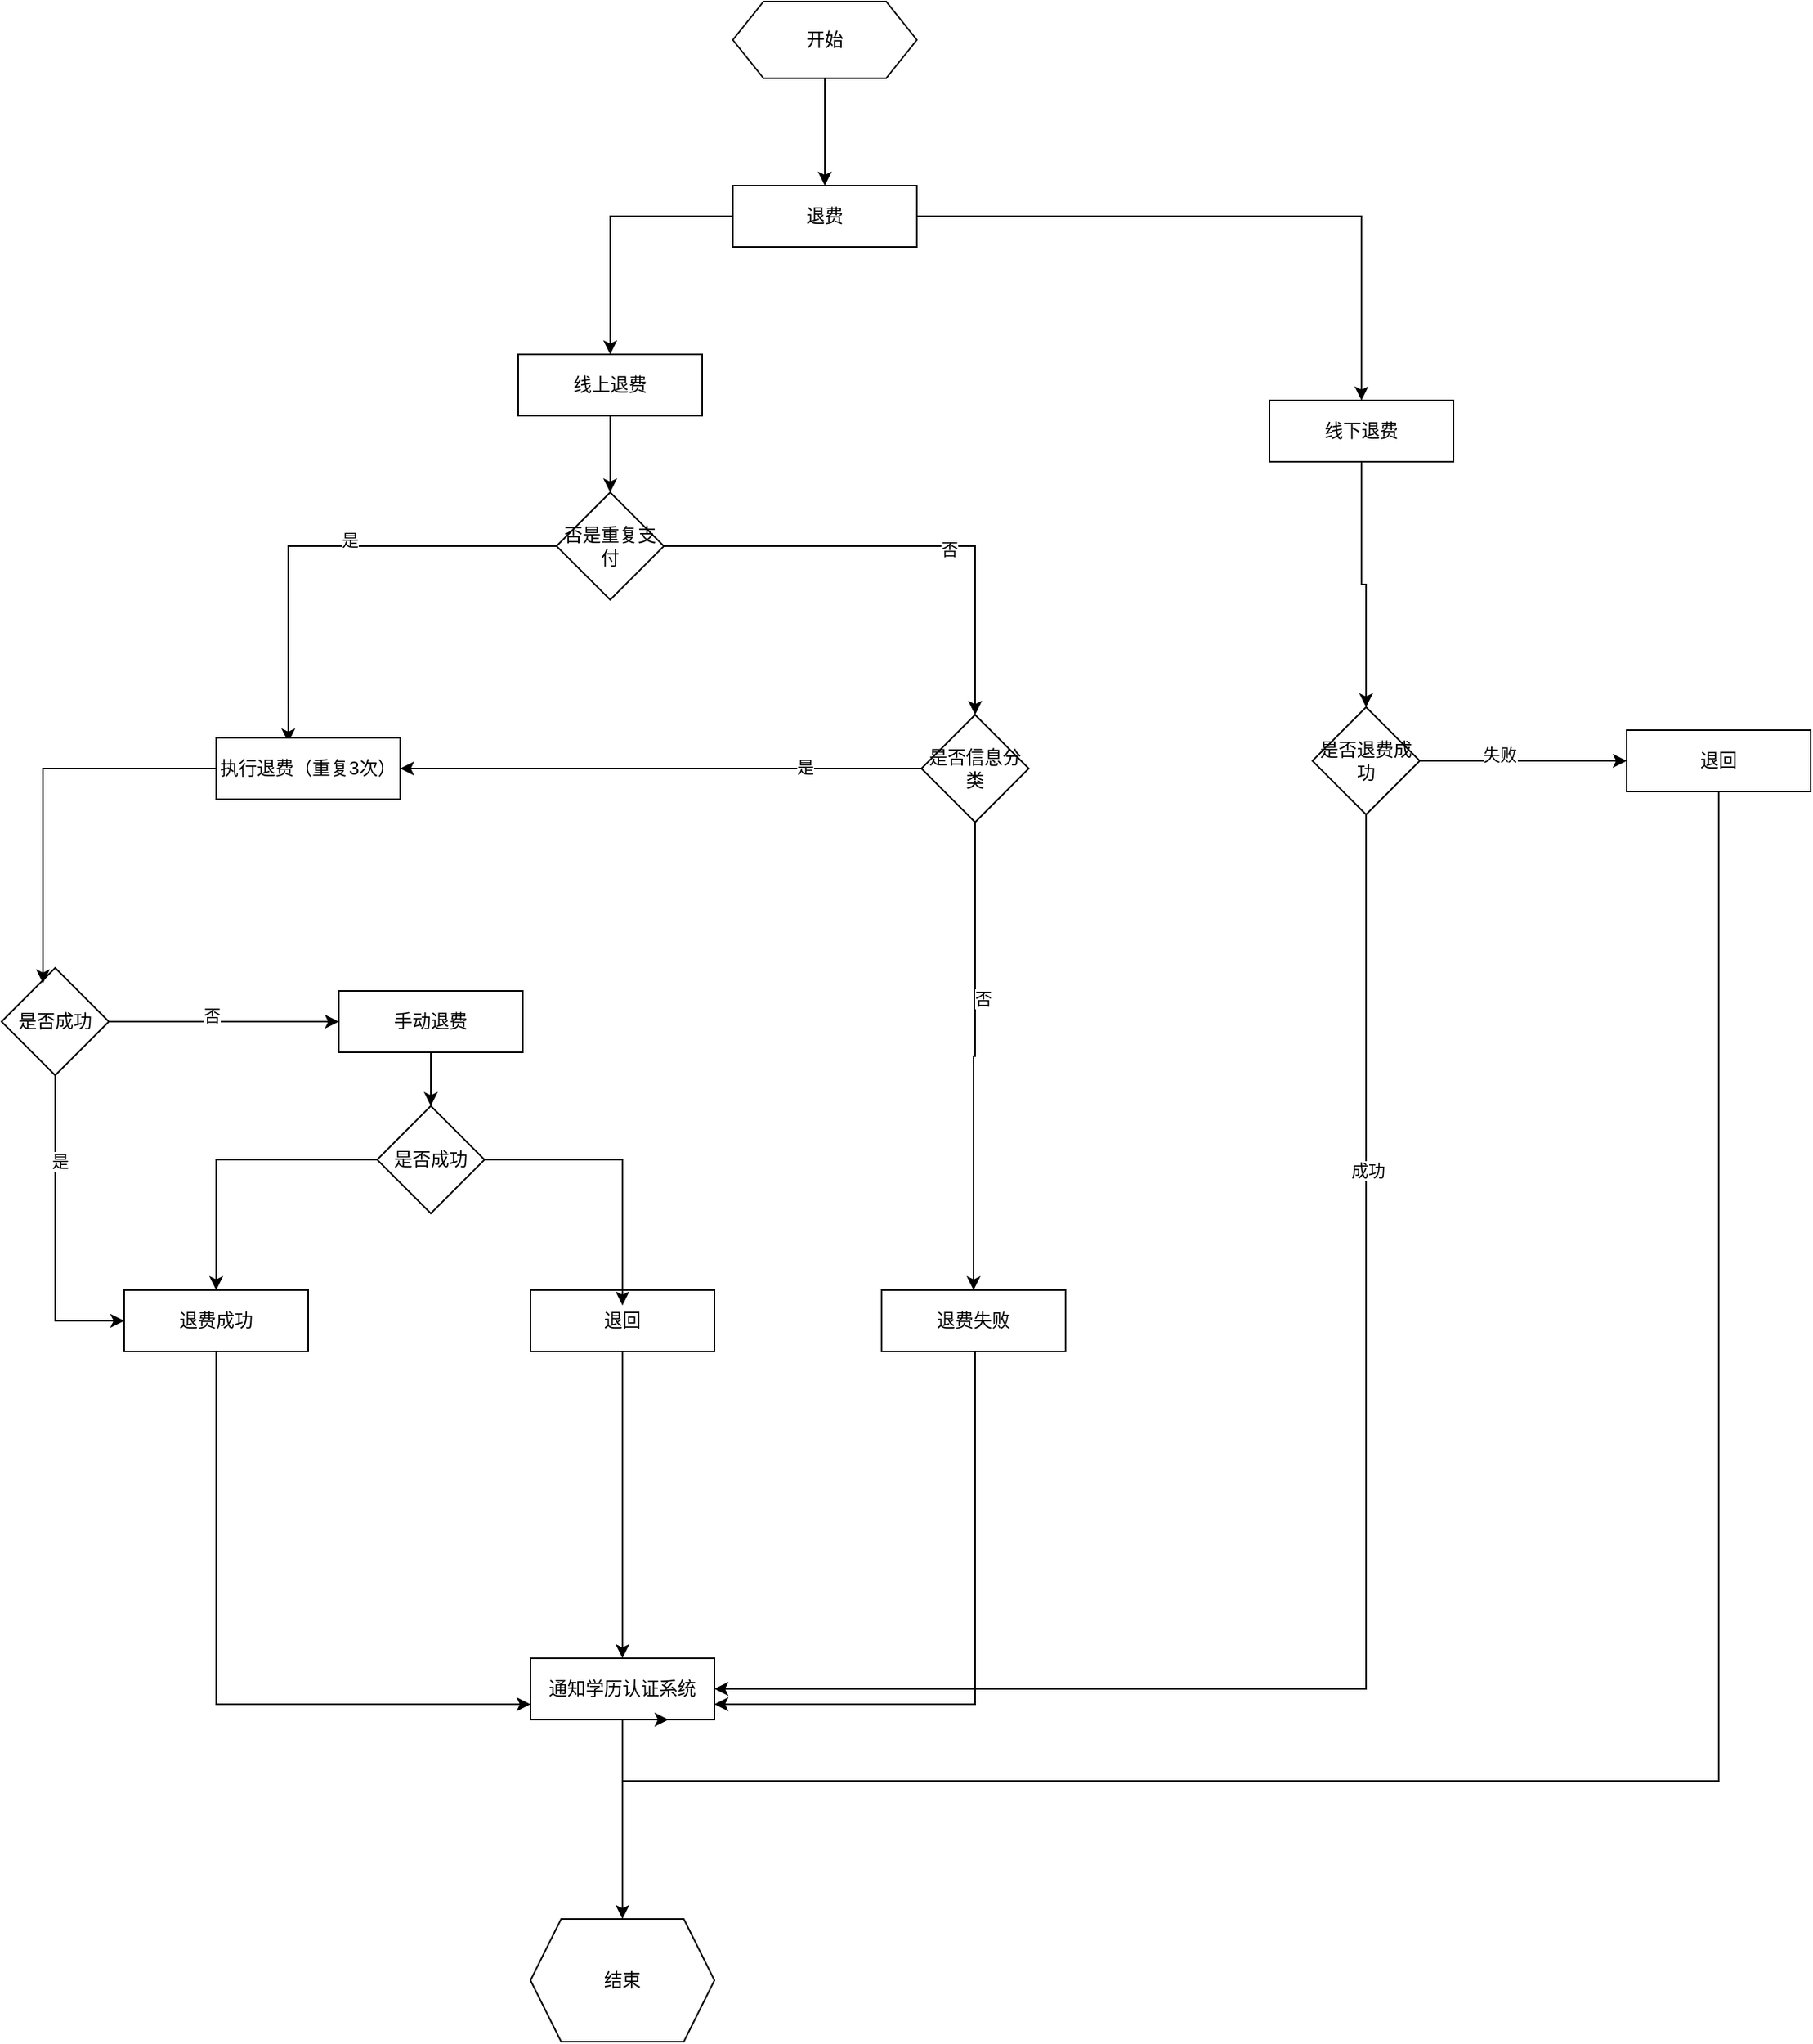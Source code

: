 <mxfile version="24.2.3" type="github">
  <diagram name="第 1 页" id="kgs5A8uM3iJwmW8YWe8u">
    <mxGraphModel dx="2261" dy="746" grid="1" gridSize="10" guides="1" tooltips="1" connect="1" arrows="1" fold="1" page="1" pageScale="1" pageWidth="827" pageHeight="1169" math="0" shadow="0">
      <root>
        <mxCell id="0" />
        <mxCell id="1" parent="0" />
        <mxCell id="ObiqUTKcGc6syNEk9Sbg-12" style="edgeStyle=orthogonalEdgeStyle;rounded=0;orthogonalLoop=1;jettySize=auto;html=1;" edge="1" parent="1" source="ObiqUTKcGc6syNEk9Sbg-1" target="ObiqUTKcGc6syNEk9Sbg-2">
          <mxGeometry relative="1" as="geometry" />
        </mxCell>
        <mxCell id="ObiqUTKcGc6syNEk9Sbg-39" style="edgeStyle=orthogonalEdgeStyle;rounded=0;orthogonalLoop=1;jettySize=auto;html=1;" edge="1" parent="1" source="ObiqUTKcGc6syNEk9Sbg-1" target="ObiqUTKcGc6syNEk9Sbg-3">
          <mxGeometry relative="1" as="geometry" />
        </mxCell>
        <mxCell id="ObiqUTKcGc6syNEk9Sbg-1" value="退费" style="rounded=0;whiteSpace=wrap;html=1;" vertex="1" parent="1">
          <mxGeometry x="316.99" y="130" width="120" height="40" as="geometry" />
        </mxCell>
        <mxCell id="ObiqUTKcGc6syNEk9Sbg-13" style="edgeStyle=orthogonalEdgeStyle;rounded=0;orthogonalLoop=1;jettySize=auto;html=1;entryX=0.5;entryY=0;entryDx=0;entryDy=0;" edge="1" parent="1" source="ObiqUTKcGc6syNEk9Sbg-2" target="ObiqUTKcGc6syNEk9Sbg-4">
          <mxGeometry relative="1" as="geometry" />
        </mxCell>
        <mxCell id="ObiqUTKcGc6syNEk9Sbg-2" value="线上退费" style="rounded=0;whiteSpace=wrap;html=1;" vertex="1" parent="1">
          <mxGeometry x="176.99" y="240" width="120" height="40" as="geometry" />
        </mxCell>
        <mxCell id="ObiqUTKcGc6syNEk9Sbg-41" style="edgeStyle=orthogonalEdgeStyle;rounded=0;orthogonalLoop=1;jettySize=auto;html=1;entryX=0.5;entryY=0;entryDx=0;entryDy=0;" edge="1" parent="1" source="ObiqUTKcGc6syNEk9Sbg-3" target="ObiqUTKcGc6syNEk9Sbg-40">
          <mxGeometry relative="1" as="geometry" />
        </mxCell>
        <mxCell id="ObiqUTKcGc6syNEk9Sbg-3" value="线下退费" style="rounded=0;whiteSpace=wrap;html=1;" vertex="1" parent="1">
          <mxGeometry x="666.99" y="270" width="120" height="40" as="geometry" />
        </mxCell>
        <mxCell id="ObiqUTKcGc6syNEk9Sbg-14" style="edgeStyle=orthogonalEdgeStyle;rounded=0;orthogonalLoop=1;jettySize=auto;html=1;entryX=0.392;entryY=0.075;entryDx=0;entryDy=0;entryPerimeter=0;" edge="1" parent="1" source="ObiqUTKcGc6syNEk9Sbg-4" target="ObiqUTKcGc6syNEk9Sbg-5">
          <mxGeometry relative="1" as="geometry">
            <mxPoint x="130" y="350" as="targetPoint" />
          </mxGeometry>
        </mxCell>
        <mxCell id="ObiqUTKcGc6syNEk9Sbg-28" value="是" style="edgeLabel;html=1;align=center;verticalAlign=middle;resizable=0;points=[];" vertex="1" connectable="0" parent="ObiqUTKcGc6syNEk9Sbg-14">
          <mxGeometry x="-0.11" y="-4" relative="1" as="geometry">
            <mxPoint as="offset" />
          </mxGeometry>
        </mxCell>
        <mxCell id="ObiqUTKcGc6syNEk9Sbg-31" style="edgeStyle=orthogonalEdgeStyle;rounded=0;orthogonalLoop=1;jettySize=auto;html=1;entryX=0.5;entryY=0;entryDx=0;entryDy=0;" edge="1" parent="1" source="ObiqUTKcGc6syNEk9Sbg-4" target="ObiqUTKcGc6syNEk9Sbg-30">
          <mxGeometry relative="1" as="geometry" />
        </mxCell>
        <mxCell id="ObiqUTKcGc6syNEk9Sbg-52" value="否" style="edgeLabel;html=1;align=center;verticalAlign=middle;resizable=0;points=[];" vertex="1" connectable="0" parent="ObiqUTKcGc6syNEk9Sbg-31">
          <mxGeometry x="0.189" y="-2" relative="1" as="geometry">
            <mxPoint as="offset" />
          </mxGeometry>
        </mxCell>
        <mxCell id="ObiqUTKcGc6syNEk9Sbg-4" value="否是重复支付" style="rhombus;whiteSpace=wrap;html=1;" vertex="1" parent="1">
          <mxGeometry x="201.99" y="330" width="70" height="70" as="geometry" />
        </mxCell>
        <mxCell id="ObiqUTKcGc6syNEk9Sbg-5" value="执行退费（重复3次）" style="rounded=0;whiteSpace=wrap;html=1;" vertex="1" parent="1">
          <mxGeometry x="-20" y="490" width="120" height="40" as="geometry" />
        </mxCell>
        <mxCell id="ObiqUTKcGc6syNEk9Sbg-16" style="edgeStyle=orthogonalEdgeStyle;rounded=0;orthogonalLoop=1;jettySize=auto;html=1;" edge="1" parent="1" source="ObiqUTKcGc6syNEk9Sbg-6" target="ObiqUTKcGc6syNEk9Sbg-8">
          <mxGeometry relative="1" as="geometry">
            <Array as="points">
              <mxPoint x="-125" y="870" />
            </Array>
          </mxGeometry>
        </mxCell>
        <mxCell id="ObiqUTKcGc6syNEk9Sbg-20" value="是" style="edgeLabel;html=1;align=center;verticalAlign=middle;resizable=0;points=[];" vertex="1" connectable="0" parent="ObiqUTKcGc6syNEk9Sbg-16">
          <mxGeometry x="-0.457" y="3" relative="1" as="geometry">
            <mxPoint as="offset" />
          </mxGeometry>
        </mxCell>
        <mxCell id="ObiqUTKcGc6syNEk9Sbg-19" style="edgeStyle=orthogonalEdgeStyle;rounded=0;orthogonalLoop=1;jettySize=auto;html=1;" edge="1" parent="1" source="ObiqUTKcGc6syNEk9Sbg-6" target="ObiqUTKcGc6syNEk9Sbg-18">
          <mxGeometry relative="1" as="geometry" />
        </mxCell>
        <mxCell id="ObiqUTKcGc6syNEk9Sbg-21" value="否" style="edgeLabel;html=1;align=center;verticalAlign=middle;resizable=0;points=[];" vertex="1" connectable="0" parent="ObiqUTKcGc6syNEk9Sbg-19">
          <mxGeometry x="-0.114" y="4" relative="1" as="geometry">
            <mxPoint as="offset" />
          </mxGeometry>
        </mxCell>
        <mxCell id="ObiqUTKcGc6syNEk9Sbg-6" value="是否成功" style="rhombus;whiteSpace=wrap;html=1;" vertex="1" parent="1">
          <mxGeometry x="-160" y="640" width="70" height="70" as="geometry" />
        </mxCell>
        <mxCell id="ObiqUTKcGc6syNEk9Sbg-17" style="edgeStyle=orthogonalEdgeStyle;rounded=0;orthogonalLoop=1;jettySize=auto;html=1;" edge="1" parent="1" source="ObiqUTKcGc6syNEk9Sbg-8" target="ObiqUTKcGc6syNEk9Sbg-11">
          <mxGeometry relative="1" as="geometry">
            <Array as="points">
              <mxPoint x="-20" y="1120" />
            </Array>
          </mxGeometry>
        </mxCell>
        <mxCell id="ObiqUTKcGc6syNEk9Sbg-8" value="退费成功" style="rounded=0;whiteSpace=wrap;html=1;" vertex="1" parent="1">
          <mxGeometry x="-80" y="850" width="120" height="40" as="geometry" />
        </mxCell>
        <mxCell id="ObiqUTKcGc6syNEk9Sbg-49" style="edgeStyle=orthogonalEdgeStyle;rounded=0;orthogonalLoop=1;jettySize=auto;html=1;" edge="1" parent="1" source="ObiqUTKcGc6syNEk9Sbg-11" target="ObiqUTKcGc6syNEk9Sbg-48">
          <mxGeometry relative="1" as="geometry" />
        </mxCell>
        <mxCell id="ObiqUTKcGc6syNEk9Sbg-11" value="通知学历认证系统" style="rounded=0;whiteSpace=wrap;html=1;" vertex="1" parent="1">
          <mxGeometry x="185" y="1090" width="120" height="40" as="geometry" />
        </mxCell>
        <mxCell id="ObiqUTKcGc6syNEk9Sbg-15" style="edgeStyle=orthogonalEdgeStyle;rounded=0;orthogonalLoop=1;jettySize=auto;html=1;entryX=0.386;entryY=0.143;entryDx=0;entryDy=0;entryPerimeter=0;" edge="1" parent="1" source="ObiqUTKcGc6syNEk9Sbg-5" target="ObiqUTKcGc6syNEk9Sbg-6">
          <mxGeometry relative="1" as="geometry" />
        </mxCell>
        <mxCell id="ObiqUTKcGc6syNEk9Sbg-23" style="edgeStyle=orthogonalEdgeStyle;rounded=0;orthogonalLoop=1;jettySize=auto;html=1;" edge="1" parent="1" source="ObiqUTKcGc6syNEk9Sbg-18" target="ObiqUTKcGc6syNEk9Sbg-22">
          <mxGeometry relative="1" as="geometry" />
        </mxCell>
        <mxCell id="ObiqUTKcGc6syNEk9Sbg-18" value="手动退费" style="rounded=0;whiteSpace=wrap;html=1;" vertex="1" parent="1">
          <mxGeometry x="60" y="655" width="120" height="40" as="geometry" />
        </mxCell>
        <mxCell id="ObiqUTKcGc6syNEk9Sbg-24" style="edgeStyle=orthogonalEdgeStyle;rounded=0;orthogonalLoop=1;jettySize=auto;html=1;" edge="1" parent="1" source="ObiqUTKcGc6syNEk9Sbg-22" target="ObiqUTKcGc6syNEk9Sbg-8">
          <mxGeometry relative="1" as="geometry" />
        </mxCell>
        <mxCell id="ObiqUTKcGc6syNEk9Sbg-22" value="是否成功" style="rhombus;whiteSpace=wrap;html=1;" vertex="1" parent="1">
          <mxGeometry x="85" y="730" width="70" height="70" as="geometry" />
        </mxCell>
        <mxCell id="ObiqUTKcGc6syNEk9Sbg-38" style="edgeStyle=orthogonalEdgeStyle;rounded=0;orthogonalLoop=1;jettySize=auto;html=1;entryX=0.5;entryY=0;entryDx=0;entryDy=0;" edge="1" parent="1" source="ObiqUTKcGc6syNEk9Sbg-25" target="ObiqUTKcGc6syNEk9Sbg-11">
          <mxGeometry relative="1" as="geometry" />
        </mxCell>
        <mxCell id="ObiqUTKcGc6syNEk9Sbg-25" value="退回" style="rounded=0;whiteSpace=wrap;html=1;" vertex="1" parent="1">
          <mxGeometry x="185" y="850" width="120" height="40" as="geometry" />
        </mxCell>
        <mxCell id="ObiqUTKcGc6syNEk9Sbg-26" style="edgeStyle=orthogonalEdgeStyle;rounded=0;orthogonalLoop=1;jettySize=auto;html=1;entryX=0.5;entryY=0.25;entryDx=0;entryDy=0;entryPerimeter=0;" edge="1" parent="1" source="ObiqUTKcGc6syNEk9Sbg-22" target="ObiqUTKcGc6syNEk9Sbg-25">
          <mxGeometry relative="1" as="geometry" />
        </mxCell>
        <mxCell id="ObiqUTKcGc6syNEk9Sbg-33" style="edgeStyle=orthogonalEdgeStyle;rounded=0;orthogonalLoop=1;jettySize=auto;html=1;entryX=0.5;entryY=0;entryDx=0;entryDy=0;" edge="1" parent="1" source="ObiqUTKcGc6syNEk9Sbg-30" target="ObiqUTKcGc6syNEk9Sbg-32">
          <mxGeometry relative="1" as="geometry" />
        </mxCell>
        <mxCell id="ObiqUTKcGc6syNEk9Sbg-34" value="否" style="edgeLabel;html=1;align=center;verticalAlign=middle;resizable=0;points=[];" vertex="1" connectable="0" parent="ObiqUTKcGc6syNEk9Sbg-33">
          <mxGeometry x="-0.253" y="5" relative="1" as="geometry">
            <mxPoint as="offset" />
          </mxGeometry>
        </mxCell>
        <mxCell id="ObiqUTKcGc6syNEk9Sbg-35" style="edgeStyle=orthogonalEdgeStyle;rounded=0;orthogonalLoop=1;jettySize=auto;html=1;entryX=1;entryY=0.5;entryDx=0;entryDy=0;" edge="1" parent="1" source="ObiqUTKcGc6syNEk9Sbg-30" target="ObiqUTKcGc6syNEk9Sbg-5">
          <mxGeometry relative="1" as="geometry" />
        </mxCell>
        <mxCell id="ObiqUTKcGc6syNEk9Sbg-36" value="是" style="edgeLabel;html=1;align=center;verticalAlign=middle;resizable=0;points=[];" vertex="1" connectable="0" parent="ObiqUTKcGc6syNEk9Sbg-35">
          <mxGeometry x="-0.55" y="-1" relative="1" as="geometry">
            <mxPoint as="offset" />
          </mxGeometry>
        </mxCell>
        <mxCell id="ObiqUTKcGc6syNEk9Sbg-30" value="是否信息分类" style="rhombus;whiteSpace=wrap;html=1;" vertex="1" parent="1">
          <mxGeometry x="440" y="475" width="70" height="70" as="geometry" />
        </mxCell>
        <mxCell id="ObiqUTKcGc6syNEk9Sbg-37" style="edgeStyle=orthogonalEdgeStyle;rounded=0;orthogonalLoop=1;jettySize=auto;html=1;" edge="1" parent="1" source="ObiqUTKcGc6syNEk9Sbg-32" target="ObiqUTKcGc6syNEk9Sbg-11">
          <mxGeometry relative="1" as="geometry">
            <Array as="points">
              <mxPoint x="475" y="1120" />
            </Array>
          </mxGeometry>
        </mxCell>
        <mxCell id="ObiqUTKcGc6syNEk9Sbg-32" value="退费失败" style="rounded=0;whiteSpace=wrap;html=1;" vertex="1" parent="1">
          <mxGeometry x="414" y="850" width="120" height="40" as="geometry" />
        </mxCell>
        <mxCell id="ObiqUTKcGc6syNEk9Sbg-43" style="edgeStyle=orthogonalEdgeStyle;rounded=0;orthogonalLoop=1;jettySize=auto;html=1;" edge="1" parent="1" source="ObiqUTKcGc6syNEk9Sbg-40" target="ObiqUTKcGc6syNEk9Sbg-11">
          <mxGeometry relative="1" as="geometry">
            <Array as="points">
              <mxPoint x="730" y="1110" />
            </Array>
          </mxGeometry>
        </mxCell>
        <mxCell id="ObiqUTKcGc6syNEk9Sbg-46" value="成功" style="edgeLabel;html=1;align=center;verticalAlign=middle;resizable=0;points=[];" vertex="1" connectable="0" parent="ObiqUTKcGc6syNEk9Sbg-43">
          <mxGeometry x="-0.534" y="1" relative="1" as="geometry">
            <mxPoint as="offset" />
          </mxGeometry>
        </mxCell>
        <mxCell id="ObiqUTKcGc6syNEk9Sbg-44" style="edgeStyle=orthogonalEdgeStyle;rounded=0;orthogonalLoop=1;jettySize=auto;html=1;" edge="1" parent="1" source="ObiqUTKcGc6syNEk9Sbg-40" target="ObiqUTKcGc6syNEk9Sbg-42">
          <mxGeometry relative="1" as="geometry" />
        </mxCell>
        <mxCell id="ObiqUTKcGc6syNEk9Sbg-45" value="失败" style="edgeLabel;html=1;align=center;verticalAlign=middle;resizable=0;points=[];" vertex="1" connectable="0" parent="ObiqUTKcGc6syNEk9Sbg-44">
          <mxGeometry x="-0.23" y="4" relative="1" as="geometry">
            <mxPoint as="offset" />
          </mxGeometry>
        </mxCell>
        <mxCell id="ObiqUTKcGc6syNEk9Sbg-40" value="是否退费成功" style="rhombus;whiteSpace=wrap;html=1;" vertex="1" parent="1">
          <mxGeometry x="695" y="470" width="70" height="70" as="geometry" />
        </mxCell>
        <mxCell id="ObiqUTKcGc6syNEk9Sbg-47" style="edgeStyle=orthogonalEdgeStyle;rounded=0;orthogonalLoop=1;jettySize=auto;html=1;entryX=0.75;entryY=1;entryDx=0;entryDy=0;" edge="1" parent="1" source="ObiqUTKcGc6syNEk9Sbg-42" target="ObiqUTKcGc6syNEk9Sbg-11">
          <mxGeometry relative="1" as="geometry">
            <Array as="points">
              <mxPoint x="960" y="1170" />
              <mxPoint x="245" y="1170" />
              <mxPoint x="245" y="1130" />
            </Array>
          </mxGeometry>
        </mxCell>
        <mxCell id="ObiqUTKcGc6syNEk9Sbg-42" value="退回" style="rounded=0;whiteSpace=wrap;html=1;" vertex="1" parent="1">
          <mxGeometry x="900" y="485" width="120" height="40" as="geometry" />
        </mxCell>
        <mxCell id="ObiqUTKcGc6syNEk9Sbg-48" value="结束" style="shape=hexagon;perimeter=hexagonPerimeter2;whiteSpace=wrap;html=1;fixedSize=1;" vertex="1" parent="1">
          <mxGeometry x="185" y="1260" width="120" height="80" as="geometry" />
        </mxCell>
        <mxCell id="ObiqUTKcGc6syNEk9Sbg-51" style="edgeStyle=orthogonalEdgeStyle;rounded=0;orthogonalLoop=1;jettySize=auto;html=1;entryX=0.5;entryY=0;entryDx=0;entryDy=0;" edge="1" parent="1" source="ObiqUTKcGc6syNEk9Sbg-50" target="ObiqUTKcGc6syNEk9Sbg-1">
          <mxGeometry relative="1" as="geometry" />
        </mxCell>
        <mxCell id="ObiqUTKcGc6syNEk9Sbg-50" value="开始" style="shape=hexagon;perimeter=hexagonPerimeter2;whiteSpace=wrap;html=1;fixedSize=1;" vertex="1" parent="1">
          <mxGeometry x="317" y="10" width="120" height="50" as="geometry" />
        </mxCell>
      </root>
    </mxGraphModel>
  </diagram>
</mxfile>

